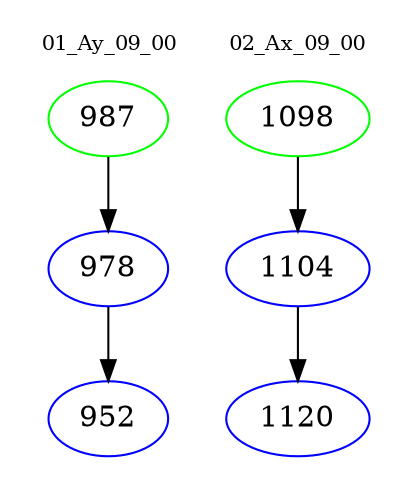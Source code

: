 digraph{
subgraph cluster_0 {
color = white
label = "01_Ay_09_00";
fontsize=10;
T0_987 [label="987", color="green"]
T0_987 -> T0_978 [color="black"]
T0_978 [label="978", color="blue"]
T0_978 -> T0_952 [color="black"]
T0_952 [label="952", color="blue"]
}
subgraph cluster_1 {
color = white
label = "02_Ax_09_00";
fontsize=10;
T1_1098 [label="1098", color="green"]
T1_1098 -> T1_1104 [color="black"]
T1_1104 [label="1104", color="blue"]
T1_1104 -> T1_1120 [color="black"]
T1_1120 [label="1120", color="blue"]
}
}
